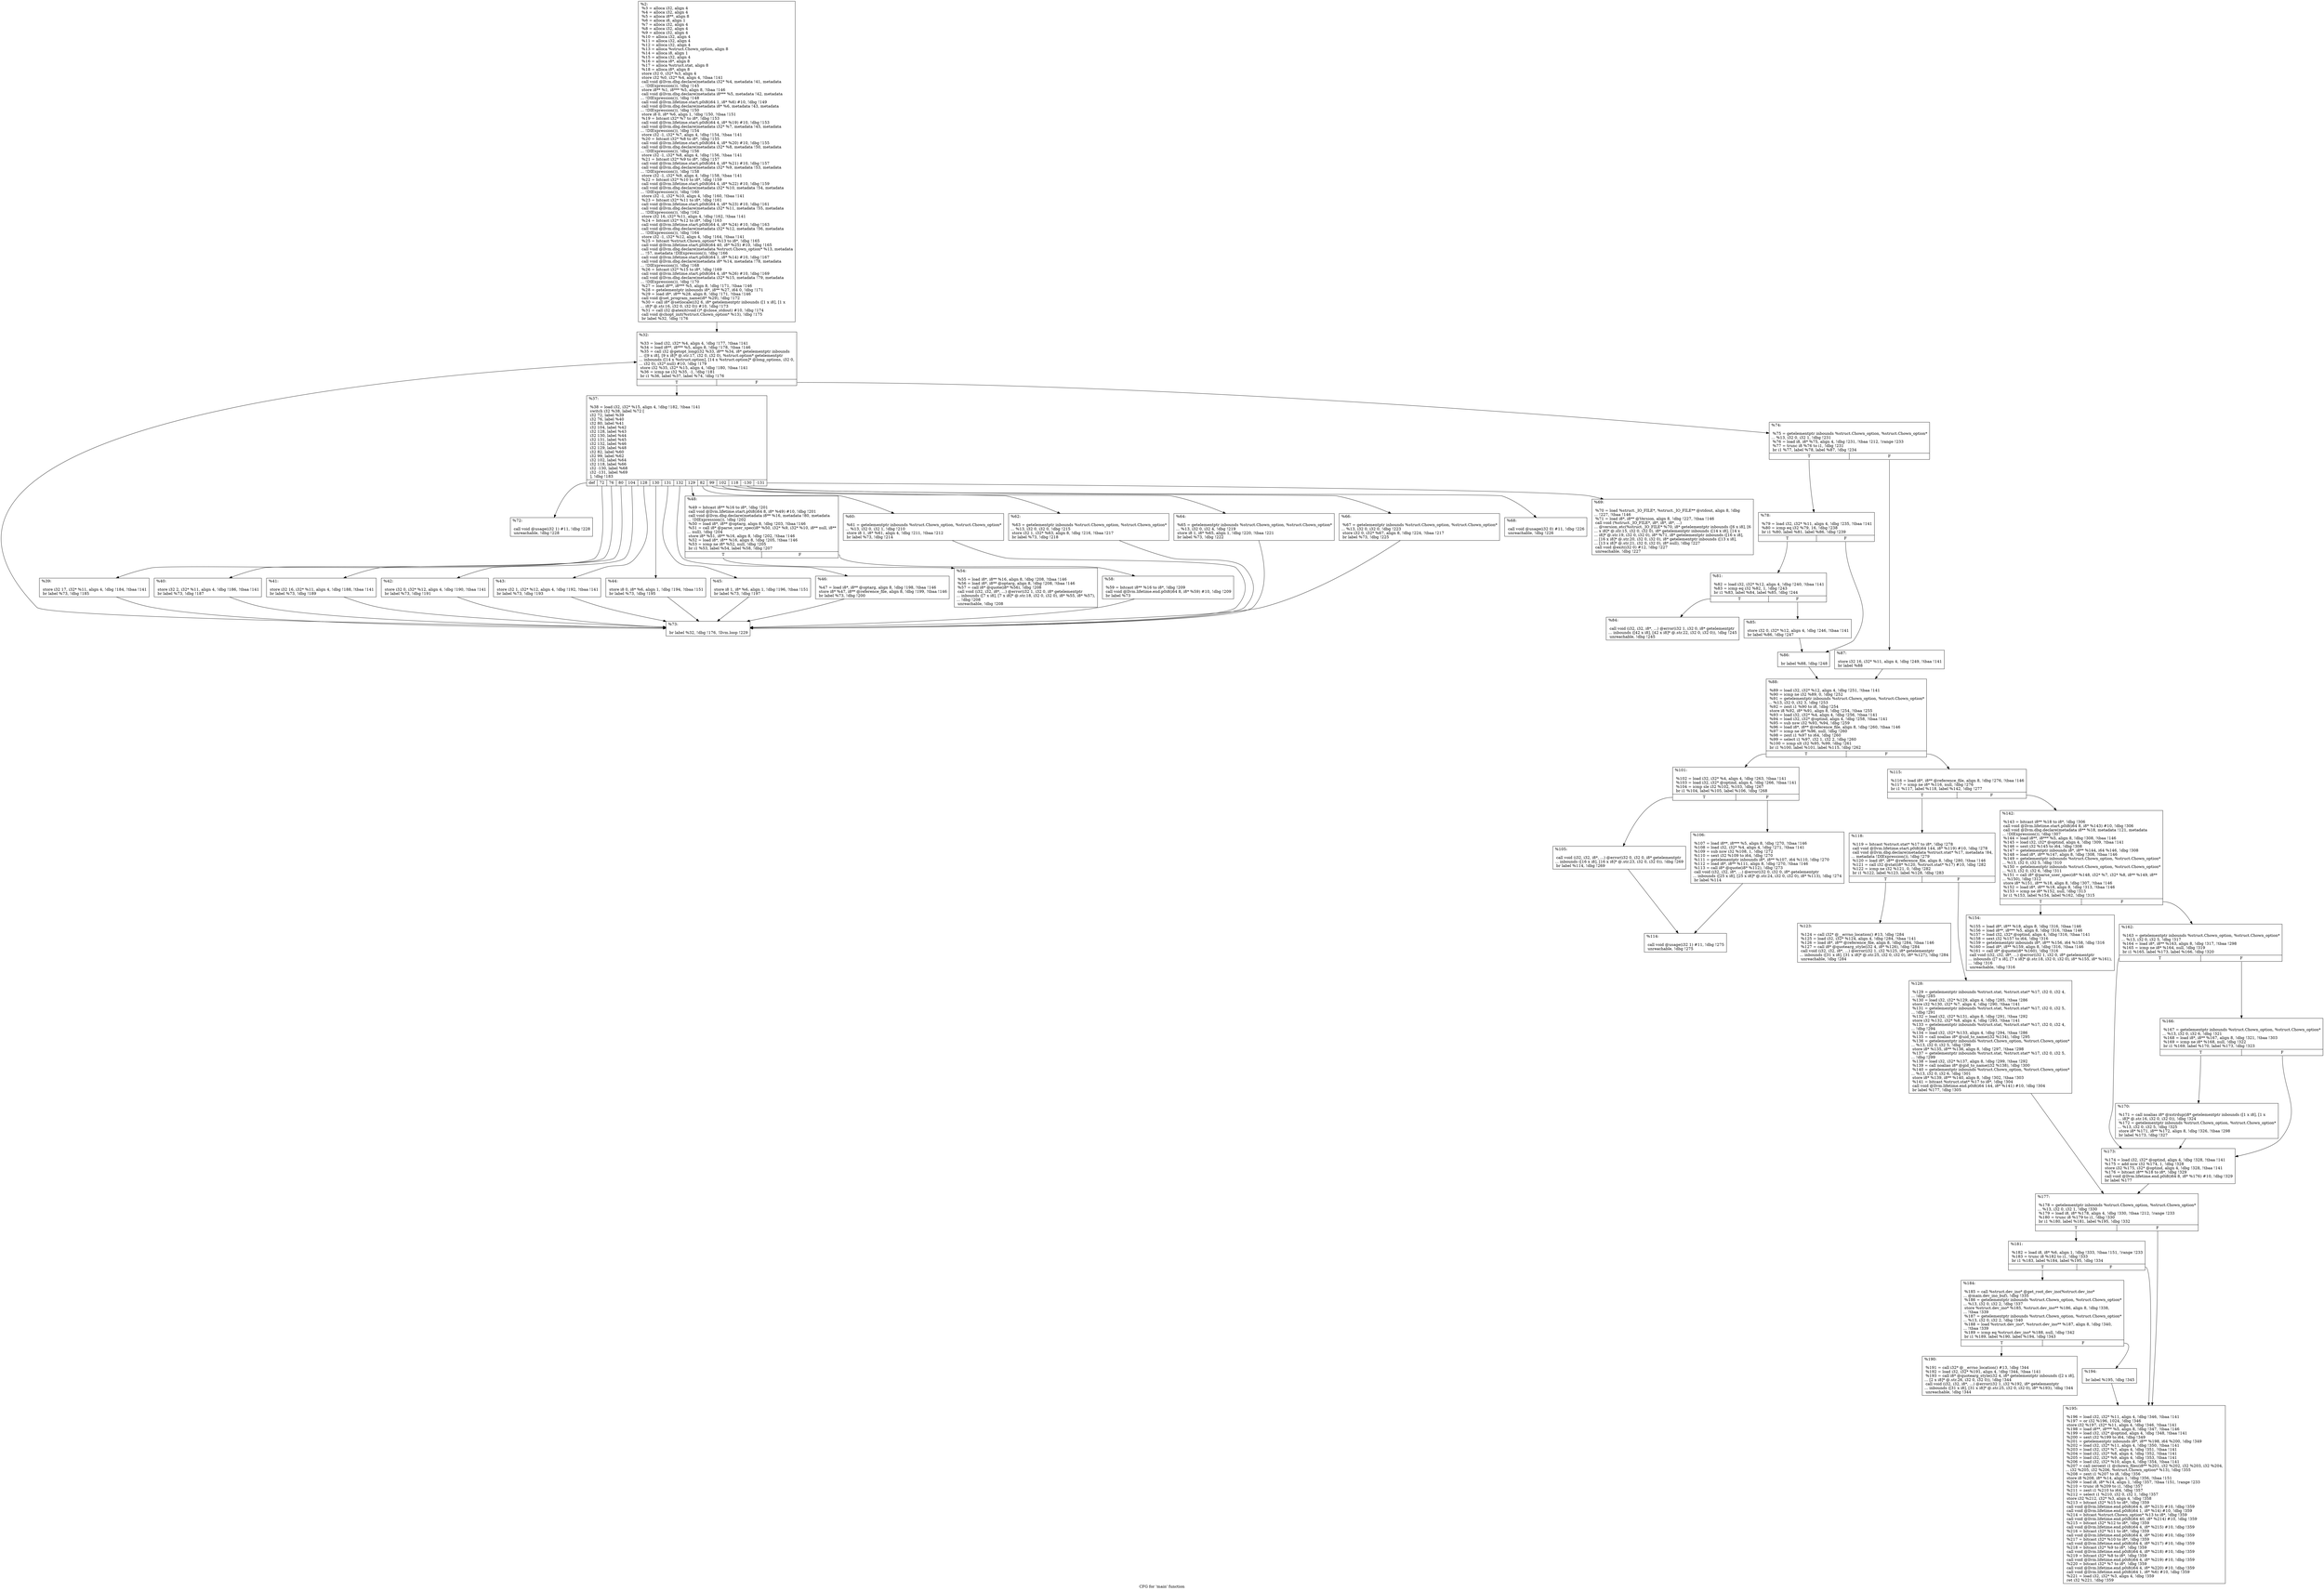 digraph "CFG for 'main' function" {
	label="CFG for 'main' function";

	Node0x122c3c0 [shape=record,label="{%2:\l  %3 = alloca i32, align 4\l  %4 = alloca i32, align 4\l  %5 = alloca i8**, align 8\l  %6 = alloca i8, align 1\l  %7 = alloca i32, align 4\l  %8 = alloca i32, align 4\l  %9 = alloca i32, align 4\l  %10 = alloca i32, align 4\l  %11 = alloca i32, align 4\l  %12 = alloca i32, align 4\l  %13 = alloca %struct.Chown_option, align 8\l  %14 = alloca i8, align 1\l  %15 = alloca i32, align 4\l  %16 = alloca i8*, align 8\l  %17 = alloca %struct.stat, align 8\l  %18 = alloca i8*, align 8\l  store i32 0, i32* %3, align 4\l  store i32 %0, i32* %4, align 4, !tbaa !141\l  call void @llvm.dbg.declare(metadata i32* %4, metadata !41, metadata\l... !DIExpression()), !dbg !145\l  store i8** %1, i8*** %5, align 8, !tbaa !146\l  call void @llvm.dbg.declare(metadata i8*** %5, metadata !42, metadata\l... !DIExpression()), !dbg !148\l  call void @llvm.lifetime.start.p0i8(i64 1, i8* %6) #10, !dbg !149\l  call void @llvm.dbg.declare(metadata i8* %6, metadata !43, metadata\l... !DIExpression()), !dbg !150\l  store i8 0, i8* %6, align 1, !dbg !150, !tbaa !151\l  %19 = bitcast i32* %7 to i8*, !dbg !153\l  call void @llvm.lifetime.start.p0i8(i64 4, i8* %19) #10, !dbg !153\l  call void @llvm.dbg.declare(metadata i32* %7, metadata !45, metadata\l... !DIExpression()), !dbg !154\l  store i32 -1, i32* %7, align 4, !dbg !154, !tbaa !141\l  %20 = bitcast i32* %8 to i8*, !dbg !155\l  call void @llvm.lifetime.start.p0i8(i64 4, i8* %20) #10, !dbg !155\l  call void @llvm.dbg.declare(metadata i32* %8, metadata !50, metadata\l... !DIExpression()), !dbg !156\l  store i32 -1, i32* %8, align 4, !dbg !156, !tbaa !141\l  %21 = bitcast i32* %9 to i8*, !dbg !157\l  call void @llvm.lifetime.start.p0i8(i64 4, i8* %21) #10, !dbg !157\l  call void @llvm.dbg.declare(metadata i32* %9, metadata !53, metadata\l... !DIExpression()), !dbg !158\l  store i32 -1, i32* %9, align 4, !dbg !158, !tbaa !141\l  %22 = bitcast i32* %10 to i8*, !dbg !159\l  call void @llvm.lifetime.start.p0i8(i64 4, i8* %22) #10, !dbg !159\l  call void @llvm.dbg.declare(metadata i32* %10, metadata !54, metadata\l... !DIExpression()), !dbg !160\l  store i32 -1, i32* %10, align 4, !dbg !160, !tbaa !141\l  %23 = bitcast i32* %11 to i8*, !dbg !161\l  call void @llvm.lifetime.start.p0i8(i64 4, i8* %23) #10, !dbg !161\l  call void @llvm.dbg.declare(metadata i32* %11, metadata !55, metadata\l... !DIExpression()), !dbg !162\l  store i32 16, i32* %11, align 4, !dbg !162, !tbaa !141\l  %24 = bitcast i32* %12 to i8*, !dbg !163\l  call void @llvm.lifetime.start.p0i8(i64 4, i8* %24) #10, !dbg !163\l  call void @llvm.dbg.declare(metadata i32* %12, metadata !56, metadata\l... !DIExpression()), !dbg !164\l  store i32 -1, i32* %12, align 4, !dbg !164, !tbaa !141\l  %25 = bitcast %struct.Chown_option* %13 to i8*, !dbg !165\l  call void @llvm.lifetime.start.p0i8(i64 40, i8* %25) #10, !dbg !165\l  call void @llvm.dbg.declare(metadata %struct.Chown_option* %13, metadata\l... !57, metadata !DIExpression()), !dbg !166\l  call void @llvm.lifetime.start.p0i8(i64 1, i8* %14) #10, !dbg !167\l  call void @llvm.dbg.declare(metadata i8* %14, metadata !78, metadata\l... !DIExpression()), !dbg !168\l  %26 = bitcast i32* %15 to i8*, !dbg !169\l  call void @llvm.lifetime.start.p0i8(i64 4, i8* %26) #10, !dbg !169\l  call void @llvm.dbg.declare(metadata i32* %15, metadata !79, metadata\l... !DIExpression()), !dbg !170\l  %27 = load i8**, i8*** %5, align 8, !dbg !171, !tbaa !146\l  %28 = getelementptr inbounds i8*, i8** %27, i64 0, !dbg !171\l  %29 = load i8*, i8** %28, align 8, !dbg !171, !tbaa !146\l  call void @set_program_name(i8* %29), !dbg !172\l  %30 = call i8* @setlocale(i32 6, i8* getelementptr inbounds ([1 x i8], [1 x\l... i8]* @.str.16, i32 0, i32 0)) #10, !dbg !173\l  %31 = call i32 @atexit(void ()* @close_stdout) #10, !dbg !174\l  call void @chopt_init(%struct.Chown_option* %13), !dbg !175\l  br label %32, !dbg !176\l}"];
	Node0x122c3c0 -> Node0x122c410;
	Node0x122c410 [shape=record,label="{%32:\l\l  %33 = load i32, i32* %4, align 4, !dbg !177, !tbaa !141\l  %34 = load i8**, i8*** %5, align 8, !dbg !178, !tbaa !146\l  %35 = call i32 @getopt_long(i32 %33, i8** %34, i8* getelementptr inbounds\l... ([9 x i8], [9 x i8]* @.str.17, i32 0, i32 0), %struct.option* getelementptr\l... inbounds ([14 x %struct.option], [14 x %struct.option]* @long_options, i32 0,\l... i32 0), i32* null) #10, !dbg !179\l  store i32 %35, i32* %15, align 4, !dbg !180, !tbaa !141\l  %36 = icmp ne i32 %35, -1, !dbg !181\l  br i1 %36, label %37, label %74, !dbg !176\l|{<s0>T|<s1>F}}"];
	Node0x122c410:s0 -> Node0x122c460;
	Node0x122c410:s1 -> Node0x122caa0;
	Node0x122c460 [shape=record,label="{%37:\l\l  %38 = load i32, i32* %15, align 4, !dbg !182, !tbaa !141\l  switch i32 %38, label %72 [\l    i32 72, label %39\l    i32 76, label %40\l    i32 80, label %41\l    i32 104, label %42\l    i32 128, label %43\l    i32 130, label %44\l    i32 131, label %45\l    i32 132, label %46\l    i32 129, label %48\l    i32 82, label %60\l    i32 99, label %62\l    i32 102, label %64\l    i32 118, label %66\l    i32 -130, label %68\l    i32 -131, label %69\l  ], !dbg !183\l|{<s0>def|<s1>72|<s2>76|<s3>80|<s4>104|<s5>128|<s6>130|<s7>131|<s8>132|<s9>129|<s10>82|<s11>99|<s12>102|<s13>118|<s14>-130|<s15>-131}}"];
	Node0x122c460:s0 -> Node0x122ca00;
	Node0x122c460:s1 -> Node0x122c4b0;
	Node0x122c460:s2 -> Node0x122c500;
	Node0x122c460:s3 -> Node0x122c550;
	Node0x122c460:s4 -> Node0x122c5a0;
	Node0x122c460:s5 -> Node0x122c5f0;
	Node0x122c460:s6 -> Node0x122c640;
	Node0x122c460:s7 -> Node0x122c690;
	Node0x122c460:s8 -> Node0x122c6e0;
	Node0x122c460:s9 -> Node0x122c730;
	Node0x122c460:s10 -> Node0x122c820;
	Node0x122c460:s11 -> Node0x122c870;
	Node0x122c460:s12 -> Node0x122c8c0;
	Node0x122c460:s13 -> Node0x122c910;
	Node0x122c460:s14 -> Node0x122c960;
	Node0x122c460:s15 -> Node0x122c9b0;
	Node0x122c4b0 [shape=record,label="{%39:\l\l  store i32 17, i32* %11, align 4, !dbg !184, !tbaa !141\l  br label %73, !dbg !185\l}"];
	Node0x122c4b0 -> Node0x122ca50;
	Node0x122c500 [shape=record,label="{%40:\l\l  store i32 2, i32* %11, align 4, !dbg !186, !tbaa !141\l  br label %73, !dbg !187\l}"];
	Node0x122c500 -> Node0x122ca50;
	Node0x122c550 [shape=record,label="{%41:\l\l  store i32 16, i32* %11, align 4, !dbg !188, !tbaa !141\l  br label %73, !dbg !189\l}"];
	Node0x122c550 -> Node0x122ca50;
	Node0x122c5a0 [shape=record,label="{%42:\l\l  store i32 0, i32* %12, align 4, !dbg !190, !tbaa !141\l  br label %73, !dbg !191\l}"];
	Node0x122c5a0 -> Node0x122ca50;
	Node0x122c5f0 [shape=record,label="{%43:\l\l  store i32 1, i32* %12, align 4, !dbg !192, !tbaa !141\l  br label %73, !dbg !193\l}"];
	Node0x122c5f0 -> Node0x122ca50;
	Node0x122c640 [shape=record,label="{%44:\l\l  store i8 0, i8* %6, align 1, !dbg !194, !tbaa !151\l  br label %73, !dbg !195\l}"];
	Node0x122c640 -> Node0x122ca50;
	Node0x122c690 [shape=record,label="{%45:\l\l  store i8 1, i8* %6, align 1, !dbg !196, !tbaa !151\l  br label %73, !dbg !197\l}"];
	Node0x122c690 -> Node0x122ca50;
	Node0x122c6e0 [shape=record,label="{%46:\l\l  %47 = load i8*, i8** @optarg, align 8, !dbg !198, !tbaa !146\l  store i8* %47, i8** @reference_file, align 8, !dbg !199, !tbaa !146\l  br label %73, !dbg !200\l}"];
	Node0x122c6e0 -> Node0x122ca50;
	Node0x122c730 [shape=record,label="{%48:\l\l  %49 = bitcast i8** %16 to i8*, !dbg !201\l  call void @llvm.lifetime.start.p0i8(i64 8, i8* %49) #10, !dbg !201\l  call void @llvm.dbg.declare(metadata i8** %16, metadata !80, metadata\l... !DIExpression()), !dbg !202\l  %50 = load i8*, i8** @optarg, align 8, !dbg !203, !tbaa !146\l  %51 = call i8* @parse_user_spec(i8* %50, i32* %9, i32* %10, i8** null, i8**\l... null), !dbg !204\l  store i8* %51, i8** %16, align 8, !dbg !202, !tbaa !146\l  %52 = load i8*, i8** %16, align 8, !dbg !205, !tbaa !146\l  %53 = icmp ne i8* %52, null, !dbg !205\l  br i1 %53, label %54, label %58, !dbg !207\l|{<s0>T|<s1>F}}"];
	Node0x122c730:s0 -> Node0x122c780;
	Node0x122c730:s1 -> Node0x122c7d0;
	Node0x122c780 [shape=record,label="{%54:\l\l  %55 = load i8*, i8** %16, align 8, !dbg !208, !tbaa !146\l  %56 = load i8*, i8** @optarg, align 8, !dbg !208, !tbaa !146\l  %57 = call i8* @quote(i8* %56), !dbg !208\l  call void (i32, i32, i8*, ...) @error(i32 1, i32 0, i8* getelementptr\l... inbounds ([7 x i8], [7 x i8]* @.str.18, i32 0, i32 0), i8* %55, i8* %57),\l... !dbg !208\l  unreachable, !dbg !208\l}"];
	Node0x122c7d0 [shape=record,label="{%58:\l\l  %59 = bitcast i8** %16 to i8*, !dbg !209\l  call void @llvm.lifetime.end.p0i8(i64 8, i8* %59) #10, !dbg !209\l  br label %73\l}"];
	Node0x122c7d0 -> Node0x122ca50;
	Node0x122c820 [shape=record,label="{%60:\l\l  %61 = getelementptr inbounds %struct.Chown_option, %struct.Chown_option*\l... %13, i32 0, i32 1, !dbg !210\l  store i8 1, i8* %61, align 4, !dbg !211, !tbaa !212\l  br label %73, !dbg !214\l}"];
	Node0x122c820 -> Node0x122ca50;
	Node0x122c870 [shape=record,label="{%62:\l\l  %63 = getelementptr inbounds %struct.Chown_option, %struct.Chown_option*\l... %13, i32 0, i32 0, !dbg !215\l  store i32 1, i32* %63, align 8, !dbg !216, !tbaa !217\l  br label %73, !dbg !218\l}"];
	Node0x122c870 -> Node0x122ca50;
	Node0x122c8c0 [shape=record,label="{%64:\l\l  %65 = getelementptr inbounds %struct.Chown_option, %struct.Chown_option*\l... %13, i32 0, i32 4, !dbg !219\l  store i8 1, i8* %65, align 1, !dbg !220, !tbaa !221\l  br label %73, !dbg !222\l}"];
	Node0x122c8c0 -> Node0x122ca50;
	Node0x122c910 [shape=record,label="{%66:\l\l  %67 = getelementptr inbounds %struct.Chown_option, %struct.Chown_option*\l... %13, i32 0, i32 0, !dbg !223\l  store i32 0, i32* %67, align 8, !dbg !224, !tbaa !217\l  br label %73, !dbg !225\l}"];
	Node0x122c910 -> Node0x122ca50;
	Node0x122c960 [shape=record,label="{%68:\l\l  call void @usage(i32 0) #11, !dbg !226\l  unreachable, !dbg !226\l}"];
	Node0x122c9b0 [shape=record,label="{%69:\l\l  %70 = load %struct._IO_FILE*, %struct._IO_FILE** @stdout, align 8, !dbg\l... !227, !tbaa !146\l  %71 = load i8*, i8** @Version, align 8, !dbg !227, !tbaa !146\l  call void (%struct._IO_FILE*, i8*, i8*, i8*, ...)\l... @version_etc(%struct._IO_FILE* %70, i8* getelementptr inbounds ([6 x i8], [6\l... x i8]* @.str.15, i32 0, i32 0), i8* getelementptr inbounds ([14 x i8], [14 x\l... i8]* @.str.19, i32 0, i32 0), i8* %71, i8* getelementptr inbounds ([16 x i8],\l... [16 x i8]* @.str.20, i32 0, i32 0), i8* getelementptr inbounds ([13 x i8],\l... [13 x i8]* @.str.21, i32 0, i32 0), i8* null), !dbg !227\l  call void @exit(i32 0) #12, !dbg !227\l  unreachable, !dbg !227\l}"];
	Node0x122ca00 [shape=record,label="{%72:\l\l  call void @usage(i32 1) #11, !dbg !228\l  unreachable, !dbg !228\l}"];
	Node0x122ca50 [shape=record,label="{%73:\l\l  br label %32, !dbg !176, !llvm.loop !229\l}"];
	Node0x122ca50 -> Node0x122c410;
	Node0x122caa0 [shape=record,label="{%74:\l\l  %75 = getelementptr inbounds %struct.Chown_option, %struct.Chown_option*\l... %13, i32 0, i32 1, !dbg !231\l  %76 = load i8, i8* %75, align 4, !dbg !231, !tbaa !212, !range !233\l  %77 = trunc i8 %76 to i1, !dbg !231\l  br i1 %77, label %78, label %87, !dbg !234\l|{<s0>T|<s1>F}}"];
	Node0x122caa0:s0 -> Node0x122caf0;
	Node0x122caa0:s1 -> Node0x122cc80;
	Node0x122caf0 [shape=record,label="{%78:\l\l  %79 = load i32, i32* %11, align 4, !dbg !235, !tbaa !141\l  %80 = icmp eq i32 %79, 16, !dbg !238\l  br i1 %80, label %81, label %86, !dbg !239\l|{<s0>T|<s1>F}}"];
	Node0x122caf0:s0 -> Node0x122cb40;
	Node0x122caf0:s1 -> Node0x122cc30;
	Node0x122cb40 [shape=record,label="{%81:\l\l  %82 = load i32, i32* %12, align 4, !dbg !240, !tbaa !141\l  %83 = icmp eq i32 %82, 1, !dbg !243\l  br i1 %83, label %84, label %85, !dbg !244\l|{<s0>T|<s1>F}}"];
	Node0x122cb40:s0 -> Node0x122cb90;
	Node0x122cb40:s1 -> Node0x122cbe0;
	Node0x122cb90 [shape=record,label="{%84:\l\l  call void (i32, i32, i8*, ...) @error(i32 1, i32 0, i8* getelementptr\l... inbounds ([42 x i8], [42 x i8]* @.str.22, i32 0, i32 0)), !dbg !245\l  unreachable, !dbg !245\l}"];
	Node0x122cbe0 [shape=record,label="{%85:\l\l  store i32 0, i32* %12, align 4, !dbg !246, !tbaa !141\l  br label %86, !dbg !247\l}"];
	Node0x122cbe0 -> Node0x122cc30;
	Node0x122cc30 [shape=record,label="{%86:\l\l  br label %88, !dbg !248\l}"];
	Node0x122cc30 -> Node0x122ccd0;
	Node0x122cc80 [shape=record,label="{%87:\l\l  store i32 16, i32* %11, align 4, !dbg !249, !tbaa !141\l  br label %88\l}"];
	Node0x122cc80 -> Node0x122ccd0;
	Node0x122ccd0 [shape=record,label="{%88:\l\l  %89 = load i32, i32* %12, align 4, !dbg !251, !tbaa !141\l  %90 = icmp ne i32 %89, 0, !dbg !252\l  %91 = getelementptr inbounds %struct.Chown_option, %struct.Chown_option*\l... %13, i32 0, i32 3, !dbg !253\l  %92 = zext i1 %90 to i8, !dbg !254\l  store i8 %92, i8* %91, align 8, !dbg !254, !tbaa !255\l  %93 = load i32, i32* %4, align 4, !dbg !256, !tbaa !141\l  %94 = load i32, i32* @optind, align 4, !dbg !258, !tbaa !141\l  %95 = sub nsw i32 %93, %94, !dbg !259\l  %96 = load i8*, i8** @reference_file, align 8, !dbg !260, !tbaa !146\l  %97 = icmp ne i8* %96, null, !dbg !260\l  %98 = zext i1 %97 to i64, !dbg !260\l  %99 = select i1 %97, i32 1, i32 2, !dbg !260\l  %100 = icmp slt i32 %95, %99, !dbg !261\l  br i1 %100, label %101, label %115, !dbg !262\l|{<s0>T|<s1>F}}"];
	Node0x122ccd0:s0 -> Node0x122cd20;
	Node0x122ccd0:s1 -> Node0x122ce60;
	Node0x122cd20 [shape=record,label="{%101:\l\l  %102 = load i32, i32* %4, align 4, !dbg !263, !tbaa !141\l  %103 = load i32, i32* @optind, align 4, !dbg !266, !tbaa !141\l  %104 = icmp sle i32 %102, %103, !dbg !267\l  br i1 %104, label %105, label %106, !dbg !268\l|{<s0>T|<s1>F}}"];
	Node0x122cd20:s0 -> Node0x122cd70;
	Node0x122cd20:s1 -> Node0x122cdc0;
	Node0x122cd70 [shape=record,label="{%105:\l\l  call void (i32, i32, i8*, ...) @error(i32 0, i32 0, i8* getelementptr\l... inbounds ([16 x i8], [16 x i8]* @.str.23, i32 0, i32 0)), !dbg !269\l  br label %114, !dbg !269\l}"];
	Node0x122cd70 -> Node0x122ce10;
	Node0x122cdc0 [shape=record,label="{%106:\l\l  %107 = load i8**, i8*** %5, align 8, !dbg !270, !tbaa !146\l  %108 = load i32, i32* %4, align 4, !dbg !271, !tbaa !141\l  %109 = sub nsw i32 %108, 1, !dbg !272\l  %110 = sext i32 %109 to i64, !dbg !270\l  %111 = getelementptr inbounds i8*, i8** %107, i64 %110, !dbg !270\l  %112 = load i8*, i8** %111, align 8, !dbg !270, !tbaa !146\l  %113 = call i8* @quote(i8* %112), !dbg !273\l  call void (i32, i32, i8*, ...) @error(i32 0, i32 0, i8* getelementptr\l... inbounds ([25 x i8], [25 x i8]* @.str.24, i32 0, i32 0), i8* %113), !dbg !274\l  br label %114\l}"];
	Node0x122cdc0 -> Node0x122ce10;
	Node0x122ce10 [shape=record,label="{%114:\l\l  call void @usage(i32 1) #11, !dbg !275\l  unreachable, !dbg !275\l}"];
	Node0x122ce60 [shape=record,label="{%115:\l\l  %116 = load i8*, i8** @reference_file, align 8, !dbg !276, !tbaa !146\l  %117 = icmp ne i8* %116, null, !dbg !276\l  br i1 %117, label %118, label %142, !dbg !277\l|{<s0>T|<s1>F}}"];
	Node0x122ce60:s0 -> Node0x122ceb0;
	Node0x122ce60:s1 -> Node0x122cfa0;
	Node0x122ceb0 [shape=record,label="{%118:\l\l  %119 = bitcast %struct.stat* %17 to i8*, !dbg !278\l  call void @llvm.lifetime.start.p0i8(i64 144, i8* %119) #10, !dbg !278\l  call void @llvm.dbg.declare(metadata %struct.stat* %17, metadata !84,\l... metadata !DIExpression()), !dbg !279\l  %120 = load i8*, i8** @reference_file, align 8, !dbg !280, !tbaa !146\l  %121 = call i32 @stat(i8* %120, %struct.stat* %17) #10, !dbg !282\l  %122 = icmp ne i32 %121, 0, !dbg !282\l  br i1 %122, label %123, label %128, !dbg !283\l|{<s0>T|<s1>F}}"];
	Node0x122ceb0:s0 -> Node0x122cf00;
	Node0x122ceb0:s1 -> Node0x122cf50;
	Node0x122cf00 [shape=record,label="{%123:\l\l  %124 = call i32* @__errno_location() #13, !dbg !284\l  %125 = load i32, i32* %124, align 4, !dbg !284, !tbaa !141\l  %126 = load i8*, i8** @reference_file, align 8, !dbg !284, !tbaa !146\l  %127 = call i8* @quotearg_style(i32 4, i8* %126), !dbg !284\l  call void (i32, i32, i8*, ...) @error(i32 1, i32 %125, i8* getelementptr\l... inbounds ([31 x i8], [31 x i8]* @.str.25, i32 0, i32 0), i8* %127), !dbg !284\l  unreachable, !dbg !284\l}"];
	Node0x122cf50 [shape=record,label="{%128:\l\l  %129 = getelementptr inbounds %struct.stat, %struct.stat* %17, i32 0, i32 4,\l... !dbg !285\l  %130 = load i32, i32* %129, align 4, !dbg !285, !tbaa !286\l  store i32 %130, i32* %7, align 4, !dbg !290, !tbaa !141\l  %131 = getelementptr inbounds %struct.stat, %struct.stat* %17, i32 0, i32 5,\l... !dbg !291\l  %132 = load i32, i32* %131, align 8, !dbg !291, !tbaa !292\l  store i32 %132, i32* %8, align 4, !dbg !293, !tbaa !141\l  %133 = getelementptr inbounds %struct.stat, %struct.stat* %17, i32 0, i32 4,\l... !dbg !294\l  %134 = load i32, i32* %133, align 4, !dbg !294, !tbaa !286\l  %135 = call noalias i8* @uid_to_name(i32 %134), !dbg !295\l  %136 = getelementptr inbounds %struct.Chown_option, %struct.Chown_option*\l... %13, i32 0, i32 5, !dbg !296\l  store i8* %135, i8** %136, align 8, !dbg !297, !tbaa !298\l  %137 = getelementptr inbounds %struct.stat, %struct.stat* %17, i32 0, i32 5,\l... !dbg !299\l  %138 = load i32, i32* %137, align 8, !dbg !299, !tbaa !292\l  %139 = call noalias i8* @gid_to_name(i32 %138), !dbg !300\l  %140 = getelementptr inbounds %struct.Chown_option, %struct.Chown_option*\l... %13, i32 0, i32 6, !dbg !301\l  store i8* %139, i8** %140, align 8, !dbg !302, !tbaa !303\l  %141 = bitcast %struct.stat* %17 to i8*, !dbg !304\l  call void @llvm.lifetime.end.p0i8(i64 144, i8* %141) #10, !dbg !304\l  br label %177, !dbg !305\l}"];
	Node0x122cf50 -> Node0x122d180;
	Node0x122cfa0 [shape=record,label="{%142:\l\l  %143 = bitcast i8** %18 to i8*, !dbg !306\l  call void @llvm.lifetime.start.p0i8(i64 8, i8* %143) #10, !dbg !306\l  call void @llvm.dbg.declare(metadata i8** %18, metadata !121, metadata\l... !DIExpression()), !dbg !307\l  %144 = load i8**, i8*** %5, align 8, !dbg !308, !tbaa !146\l  %145 = load i32, i32* @optind, align 4, !dbg !309, !tbaa !141\l  %146 = sext i32 %145 to i64, !dbg !308\l  %147 = getelementptr inbounds i8*, i8** %144, i64 %146, !dbg !308\l  %148 = load i8*, i8** %147, align 8, !dbg !308, !tbaa !146\l  %149 = getelementptr inbounds %struct.Chown_option, %struct.Chown_option*\l... %13, i32 0, i32 5, !dbg !310\l  %150 = getelementptr inbounds %struct.Chown_option, %struct.Chown_option*\l... %13, i32 0, i32 6, !dbg !311\l  %151 = call i8* @parse_user_spec(i8* %148, i32* %7, i32* %8, i8** %149, i8**\l... %150), !dbg !312\l  store i8* %151, i8** %18, align 8, !dbg !307, !tbaa !146\l  %152 = load i8*, i8** %18, align 8, !dbg !313, !tbaa !146\l  %153 = icmp ne i8* %152, null, !dbg !313\l  br i1 %153, label %154, label %162, !dbg !315\l|{<s0>T|<s1>F}}"];
	Node0x122cfa0:s0 -> Node0x122cff0;
	Node0x122cfa0:s1 -> Node0x122d040;
	Node0x122cff0 [shape=record,label="{%154:\l\l  %155 = load i8*, i8** %18, align 8, !dbg !316, !tbaa !146\l  %156 = load i8**, i8*** %5, align 8, !dbg !316, !tbaa !146\l  %157 = load i32, i32* @optind, align 4, !dbg !316, !tbaa !141\l  %158 = sext i32 %157 to i64, !dbg !316\l  %159 = getelementptr inbounds i8*, i8** %156, i64 %158, !dbg !316\l  %160 = load i8*, i8** %159, align 8, !dbg !316, !tbaa !146\l  %161 = call i8* @quote(i8* %160), !dbg !316\l  call void (i32, i32, i8*, ...) @error(i32 1, i32 0, i8* getelementptr\l... inbounds ([7 x i8], [7 x i8]* @.str.18, i32 0, i32 0), i8* %155, i8* %161),\l... !dbg !316\l  unreachable, !dbg !316\l}"];
	Node0x122d040 [shape=record,label="{%162:\l\l  %163 = getelementptr inbounds %struct.Chown_option, %struct.Chown_option*\l... %13, i32 0, i32 5, !dbg !317\l  %164 = load i8*, i8** %163, align 8, !dbg !317, !tbaa !298\l  %165 = icmp ne i8* %164, null, !dbg !319\l  br i1 %165, label %173, label %166, !dbg !320\l|{<s0>T|<s1>F}}"];
	Node0x122d040:s0 -> Node0x122d130;
	Node0x122d040:s1 -> Node0x122d090;
	Node0x122d090 [shape=record,label="{%166:\l\l  %167 = getelementptr inbounds %struct.Chown_option, %struct.Chown_option*\l... %13, i32 0, i32 6, !dbg !321\l  %168 = load i8*, i8** %167, align 8, !dbg !321, !tbaa !303\l  %169 = icmp ne i8* %168, null, !dbg !322\l  br i1 %169, label %170, label %173, !dbg !323\l|{<s0>T|<s1>F}}"];
	Node0x122d090:s0 -> Node0x122d0e0;
	Node0x122d090:s1 -> Node0x122d130;
	Node0x122d0e0 [shape=record,label="{%170:\l\l  %171 = call noalias i8* @xstrdup(i8* getelementptr inbounds ([1 x i8], [1 x\l... i8]* @.str.16, i32 0, i32 0)), !dbg !324\l  %172 = getelementptr inbounds %struct.Chown_option, %struct.Chown_option*\l... %13, i32 0, i32 5, !dbg !325\l  store i8* %171, i8** %172, align 8, !dbg !326, !tbaa !298\l  br label %173, !dbg !327\l}"];
	Node0x122d0e0 -> Node0x122d130;
	Node0x122d130 [shape=record,label="{%173:\l\l  %174 = load i32, i32* @optind, align 4, !dbg !328, !tbaa !141\l  %175 = add nsw i32 %174, 1, !dbg !328\l  store i32 %175, i32* @optind, align 4, !dbg !328, !tbaa !141\l  %176 = bitcast i8** %18 to i8*, !dbg !329\l  call void @llvm.lifetime.end.p0i8(i64 8, i8* %176) #10, !dbg !329\l  br label %177\l}"];
	Node0x122d130 -> Node0x122d180;
	Node0x122d180 [shape=record,label="{%177:\l\l  %178 = getelementptr inbounds %struct.Chown_option, %struct.Chown_option*\l... %13, i32 0, i32 1, !dbg !330\l  %179 = load i8, i8* %178, align 4, !dbg !330, !tbaa !212, !range !233\l  %180 = trunc i8 %179 to i1, !dbg !330\l  br i1 %180, label %181, label %195, !dbg !332\l|{<s0>T|<s1>F}}"];
	Node0x122d180:s0 -> Node0x122d1d0;
	Node0x122d180:s1 -> Node0x122d310;
	Node0x122d1d0 [shape=record,label="{%181:\l\l  %182 = load i8, i8* %6, align 1, !dbg !333, !tbaa !151, !range !233\l  %183 = trunc i8 %182 to i1, !dbg !333\l  br i1 %183, label %184, label %195, !dbg !334\l|{<s0>T|<s1>F}}"];
	Node0x122d1d0:s0 -> Node0x122d220;
	Node0x122d1d0:s1 -> Node0x122d310;
	Node0x122d220 [shape=record,label="{%184:\l\l  %185 = call %struct.dev_ino* @get_root_dev_ino(%struct.dev_ino*\l... @main.dev_ino_buf), !dbg !335\l  %186 = getelementptr inbounds %struct.Chown_option, %struct.Chown_option*\l... %13, i32 0, i32 2, !dbg !337\l  store %struct.dev_ino* %185, %struct.dev_ino** %186, align 8, !dbg !338,\l... !tbaa !339\l  %187 = getelementptr inbounds %struct.Chown_option, %struct.Chown_option*\l... %13, i32 0, i32 2, !dbg !340\l  %188 = load %struct.dev_ino*, %struct.dev_ino** %187, align 8, !dbg !340,\l... !tbaa !339\l  %189 = icmp eq %struct.dev_ino* %188, null, !dbg !342\l  br i1 %189, label %190, label %194, !dbg !343\l|{<s0>T|<s1>F}}"];
	Node0x122d220:s0 -> Node0x122d270;
	Node0x122d220:s1 -> Node0x122d2c0;
	Node0x122d270 [shape=record,label="{%190:\l\l  %191 = call i32* @__errno_location() #13, !dbg !344\l  %192 = load i32, i32* %191, align 4, !dbg !344, !tbaa !141\l  %193 = call i8* @quotearg_style(i32 4, i8* getelementptr inbounds ([2 x i8],\l... [2 x i8]* @.str.26, i32 0, i32 0)), !dbg !344\l  call void (i32, i32, i8*, ...) @error(i32 1, i32 %192, i8* getelementptr\l... inbounds ([31 x i8], [31 x i8]* @.str.25, i32 0, i32 0), i8* %193), !dbg !344\l  unreachable, !dbg !344\l}"];
	Node0x122d2c0 [shape=record,label="{%194:\l\l  br label %195, !dbg !345\l}"];
	Node0x122d2c0 -> Node0x122d310;
	Node0x122d310 [shape=record,label="{%195:\l\l  %196 = load i32, i32* %11, align 4, !dbg !346, !tbaa !141\l  %197 = or i32 %196, 1024, !dbg !346\l  store i32 %197, i32* %11, align 4, !dbg !346, !tbaa !141\l  %198 = load i8**, i8*** %5, align 8, !dbg !347, !tbaa !146\l  %199 = load i32, i32* @optind, align 4, !dbg !348, !tbaa !141\l  %200 = sext i32 %199 to i64, !dbg !349\l  %201 = getelementptr inbounds i8*, i8** %198, i64 %200, !dbg !349\l  %202 = load i32, i32* %11, align 4, !dbg !350, !tbaa !141\l  %203 = load i32, i32* %7, align 4, !dbg !351, !tbaa !141\l  %204 = load i32, i32* %8, align 4, !dbg !352, !tbaa !141\l  %205 = load i32, i32* %9, align 4, !dbg !353, !tbaa !141\l  %206 = load i32, i32* %10, align 4, !dbg !354, !tbaa !141\l  %207 = call zeroext i1 @chown_files(i8** %201, i32 %202, i32 %203, i32 %204,\l... i32 %205, i32 %206, %struct.Chown_option* %13), !dbg !355\l  %208 = zext i1 %207 to i8, !dbg !356\l  store i8 %208, i8* %14, align 1, !dbg !356, !tbaa !151\l  %209 = load i8, i8* %14, align 1, !dbg !357, !tbaa !151, !range !233\l  %210 = trunc i8 %209 to i1, !dbg !357\l  %211 = zext i1 %210 to i64, !dbg !357\l  %212 = select i1 %210, i32 0, i32 1, !dbg !357\l  store i32 %212, i32* %3, align 4, !dbg !358\l  %213 = bitcast i32* %15 to i8*, !dbg !359\l  call void @llvm.lifetime.end.p0i8(i64 4, i8* %213) #10, !dbg !359\l  call void @llvm.lifetime.end.p0i8(i64 1, i8* %14) #10, !dbg !359\l  %214 = bitcast %struct.Chown_option* %13 to i8*, !dbg !359\l  call void @llvm.lifetime.end.p0i8(i64 40, i8* %214) #10, !dbg !359\l  %215 = bitcast i32* %12 to i8*, !dbg !359\l  call void @llvm.lifetime.end.p0i8(i64 4, i8* %215) #10, !dbg !359\l  %216 = bitcast i32* %11 to i8*, !dbg !359\l  call void @llvm.lifetime.end.p0i8(i64 4, i8* %216) #10, !dbg !359\l  %217 = bitcast i32* %10 to i8*, !dbg !359\l  call void @llvm.lifetime.end.p0i8(i64 4, i8* %217) #10, !dbg !359\l  %218 = bitcast i32* %9 to i8*, !dbg !359\l  call void @llvm.lifetime.end.p0i8(i64 4, i8* %218) #10, !dbg !359\l  %219 = bitcast i32* %8 to i8*, !dbg !359\l  call void @llvm.lifetime.end.p0i8(i64 4, i8* %219) #10, !dbg !359\l  %220 = bitcast i32* %7 to i8*, !dbg !359\l  call void @llvm.lifetime.end.p0i8(i64 4, i8* %220) #10, !dbg !359\l  call void @llvm.lifetime.end.p0i8(i64 1, i8* %6) #10, !dbg !359\l  %221 = load i32, i32* %3, align 4, !dbg !359\l  ret i32 %221, !dbg !359\l}"];
}
